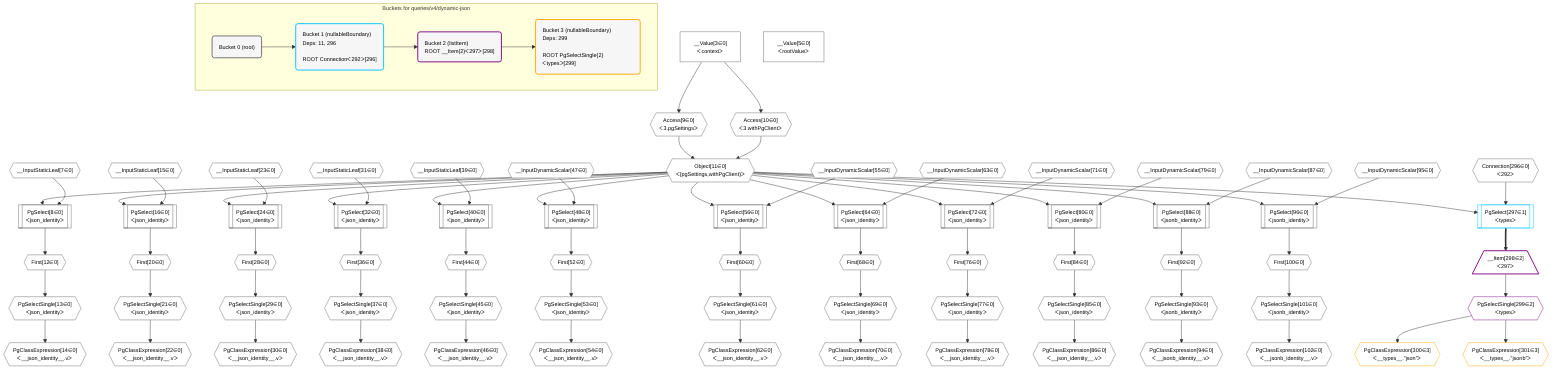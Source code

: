 %%{init: {'themeVariables': { 'fontSize': '12px'}}}%%
graph TD
    classDef path fill:#eee,stroke:#000,color:#000
    classDef plan fill:#fff,stroke-width:1px,color:#000
    classDef itemplan fill:#fff,stroke-width:2px,color:#000
    classDef unbatchedplan fill:#dff,stroke-width:1px,color:#000
    classDef sideeffectplan fill:#fcc,stroke-width:2px,color:#000
    classDef bucket fill:#f6f6f6,color:#000,stroke-width:2px,text-align:left


    %% define steps
    __Value3["__Value[3∈0]<br />ᐸcontextᐳ"]:::plan
    __Value5["__Value[5∈0]<br />ᐸrootValueᐳ"]:::plan
    __InputStaticLeaf7{{"__InputStaticLeaf[7∈0]"}}:::plan
    Access9{{"Access[9∈0]<br />ᐸ3.pgSettingsᐳ"}}:::plan
    Access10{{"Access[10∈0]<br />ᐸ3.withPgClientᐳ"}}:::plan
    Object11{{"Object[11∈0]<br />ᐸ{pgSettings,withPgClient}ᐳ"}}:::plan
    PgSelect8[["PgSelect[8∈0]<br />ᐸjson_identityᐳ"]]:::plan
    First12{{"First[12∈0]"}}:::plan
    PgSelectSingle13{{"PgSelectSingle[13∈0]<br />ᐸjson_identityᐳ"}}:::plan
    PgClassExpression14{{"PgClassExpression[14∈0]<br />ᐸ__json_identity__.vᐳ"}}:::plan
    __InputStaticLeaf15{{"__InputStaticLeaf[15∈0]"}}:::plan
    PgSelect16[["PgSelect[16∈0]<br />ᐸjson_identityᐳ"]]:::plan
    First20{{"First[20∈0]"}}:::plan
    PgSelectSingle21{{"PgSelectSingle[21∈0]<br />ᐸjson_identityᐳ"}}:::plan
    PgClassExpression22{{"PgClassExpression[22∈0]<br />ᐸ__json_identity__.vᐳ"}}:::plan
    __InputStaticLeaf23{{"__InputStaticLeaf[23∈0]"}}:::plan
    PgSelect24[["PgSelect[24∈0]<br />ᐸjson_identityᐳ"]]:::plan
    First28{{"First[28∈0]"}}:::plan
    PgSelectSingle29{{"PgSelectSingle[29∈0]<br />ᐸjson_identityᐳ"}}:::plan
    PgClassExpression30{{"PgClassExpression[30∈0]<br />ᐸ__json_identity__.vᐳ"}}:::plan
    __InputStaticLeaf31{{"__InputStaticLeaf[31∈0]"}}:::plan
    PgSelect32[["PgSelect[32∈0]<br />ᐸjson_identityᐳ"]]:::plan
    First36{{"First[36∈0]"}}:::plan
    PgSelectSingle37{{"PgSelectSingle[37∈0]<br />ᐸjson_identityᐳ"}}:::plan
    PgClassExpression38{{"PgClassExpression[38∈0]<br />ᐸ__json_identity__.vᐳ"}}:::plan
    __InputStaticLeaf39{{"__InputStaticLeaf[39∈0]"}}:::plan
    PgSelect40[["PgSelect[40∈0]<br />ᐸjson_identityᐳ"]]:::plan
    First44{{"First[44∈0]"}}:::plan
    PgSelectSingle45{{"PgSelectSingle[45∈0]<br />ᐸjson_identityᐳ"}}:::plan
    PgClassExpression46{{"PgClassExpression[46∈0]<br />ᐸ__json_identity__.vᐳ"}}:::plan
    __InputDynamicScalar47{{"__InputDynamicScalar[47∈0]"}}:::plan
    PgSelect48[["PgSelect[48∈0]<br />ᐸjson_identityᐳ"]]:::plan
    First52{{"First[52∈0]"}}:::plan
    PgSelectSingle53{{"PgSelectSingle[53∈0]<br />ᐸjson_identityᐳ"}}:::plan
    PgClassExpression54{{"PgClassExpression[54∈0]<br />ᐸ__json_identity__.vᐳ"}}:::plan
    __InputDynamicScalar55{{"__InputDynamicScalar[55∈0]"}}:::plan
    PgSelect56[["PgSelect[56∈0]<br />ᐸjson_identityᐳ"]]:::plan
    First60{{"First[60∈0]"}}:::plan
    PgSelectSingle61{{"PgSelectSingle[61∈0]<br />ᐸjson_identityᐳ"}}:::plan
    PgClassExpression62{{"PgClassExpression[62∈0]<br />ᐸ__json_identity__.vᐳ"}}:::plan
    __InputDynamicScalar63{{"__InputDynamicScalar[63∈0]"}}:::plan
    PgSelect64[["PgSelect[64∈0]<br />ᐸjson_identityᐳ"]]:::plan
    First68{{"First[68∈0]"}}:::plan
    PgSelectSingle69{{"PgSelectSingle[69∈0]<br />ᐸjson_identityᐳ"}}:::plan
    PgClassExpression70{{"PgClassExpression[70∈0]<br />ᐸ__json_identity__.vᐳ"}}:::plan
    __InputDynamicScalar71{{"__InputDynamicScalar[71∈0]"}}:::plan
    PgSelect72[["PgSelect[72∈0]<br />ᐸjson_identityᐳ"]]:::plan
    First76{{"First[76∈0]"}}:::plan
    PgSelectSingle77{{"PgSelectSingle[77∈0]<br />ᐸjson_identityᐳ"}}:::plan
    PgClassExpression78{{"PgClassExpression[78∈0]<br />ᐸ__json_identity__.vᐳ"}}:::plan
    __InputDynamicScalar79{{"__InputDynamicScalar[79∈0]"}}:::plan
    PgSelect80[["PgSelect[80∈0]<br />ᐸjson_identityᐳ"]]:::plan
    First84{{"First[84∈0]"}}:::plan
    PgSelectSingle85{{"PgSelectSingle[85∈0]<br />ᐸjson_identityᐳ"}}:::plan
    PgClassExpression86{{"PgClassExpression[86∈0]<br />ᐸ__json_identity__.vᐳ"}}:::plan
    __InputDynamicScalar87{{"__InputDynamicScalar[87∈0]"}}:::plan
    PgSelect88[["PgSelect[88∈0]<br />ᐸjsonb_identityᐳ"]]:::plan
    First92{{"First[92∈0]"}}:::plan
    PgSelectSingle93{{"PgSelectSingle[93∈0]<br />ᐸjsonb_identityᐳ"}}:::plan
    PgClassExpression94{{"PgClassExpression[94∈0]<br />ᐸ__jsonb_identity__.vᐳ"}}:::plan
    __InputDynamicScalar95{{"__InputDynamicScalar[95∈0]"}}:::plan
    PgSelect96[["PgSelect[96∈0]<br />ᐸjsonb_identityᐳ"]]:::plan
    First100{{"First[100∈0]"}}:::plan
    PgSelectSingle101{{"PgSelectSingle[101∈0]<br />ᐸjsonb_identityᐳ"}}:::plan
    PgClassExpression102{{"PgClassExpression[102∈0]<br />ᐸ__jsonb_identity__.vᐳ"}}:::plan
    Connection296{{"Connection[296∈0]<br />ᐸ292ᐳ"}}:::plan
    PgSelect297[["PgSelect[297∈1]<br />ᐸtypesᐳ"]]:::plan
    __Item298[/"__Item[298∈2]<br />ᐸ297ᐳ"\]:::itemplan
    PgSelectSingle299{{"PgSelectSingle[299∈2]<br />ᐸtypesᐳ"}}:::plan
    PgClassExpression300{{"PgClassExpression[300∈3]<br />ᐸ__types__.”json”ᐳ"}}:::plan
    PgClassExpression301{{"PgClassExpression[301∈3]<br />ᐸ__types__.”jsonb”ᐳ"}}:::plan

    %% plan dependencies
    __Value3 --> Access9
    __Value3 --> Access10
    Access9 & Access10 --> Object11
    Object11 & __InputStaticLeaf7 --> PgSelect8
    PgSelect8 --> First12
    First12 --> PgSelectSingle13
    PgSelectSingle13 --> PgClassExpression14
    Object11 & __InputStaticLeaf15 --> PgSelect16
    PgSelect16 --> First20
    First20 --> PgSelectSingle21
    PgSelectSingle21 --> PgClassExpression22
    Object11 & __InputStaticLeaf23 --> PgSelect24
    PgSelect24 --> First28
    First28 --> PgSelectSingle29
    PgSelectSingle29 --> PgClassExpression30
    Object11 & __InputStaticLeaf31 --> PgSelect32
    PgSelect32 --> First36
    First36 --> PgSelectSingle37
    PgSelectSingle37 --> PgClassExpression38
    Object11 & __InputStaticLeaf39 --> PgSelect40
    PgSelect40 --> First44
    First44 --> PgSelectSingle45
    PgSelectSingle45 --> PgClassExpression46
    Object11 & __InputDynamicScalar47 --> PgSelect48
    PgSelect48 --> First52
    First52 --> PgSelectSingle53
    PgSelectSingle53 --> PgClassExpression54
    Object11 & __InputDynamicScalar55 --> PgSelect56
    PgSelect56 --> First60
    First60 --> PgSelectSingle61
    PgSelectSingle61 --> PgClassExpression62
    Object11 & __InputDynamicScalar63 --> PgSelect64
    PgSelect64 --> First68
    First68 --> PgSelectSingle69
    PgSelectSingle69 --> PgClassExpression70
    Object11 & __InputDynamicScalar71 --> PgSelect72
    PgSelect72 --> First76
    First76 --> PgSelectSingle77
    PgSelectSingle77 --> PgClassExpression78
    Object11 & __InputDynamicScalar79 --> PgSelect80
    PgSelect80 --> First84
    First84 --> PgSelectSingle85
    PgSelectSingle85 --> PgClassExpression86
    Object11 & __InputDynamicScalar87 --> PgSelect88
    PgSelect88 --> First92
    First92 --> PgSelectSingle93
    PgSelectSingle93 --> PgClassExpression94
    Object11 & __InputDynamicScalar95 --> PgSelect96
    PgSelect96 --> First100
    First100 --> PgSelectSingle101
    PgSelectSingle101 --> PgClassExpression102
    Object11 & Connection296 --> PgSelect297
    PgSelect297 ==> __Item298
    __Item298 --> PgSelectSingle299
    PgSelectSingle299 --> PgClassExpression300
    PgSelectSingle299 --> PgClassExpression301

    subgraph "Buckets for queries/v4/dynamic-json"
    Bucket0("Bucket 0 (root)"):::bucket
    classDef bucket0 stroke:#696969
    class Bucket0,__Value3,__Value5,__InputStaticLeaf7,PgSelect8,Access9,Access10,Object11,First12,PgSelectSingle13,PgClassExpression14,__InputStaticLeaf15,PgSelect16,First20,PgSelectSingle21,PgClassExpression22,__InputStaticLeaf23,PgSelect24,First28,PgSelectSingle29,PgClassExpression30,__InputStaticLeaf31,PgSelect32,First36,PgSelectSingle37,PgClassExpression38,__InputStaticLeaf39,PgSelect40,First44,PgSelectSingle45,PgClassExpression46,__InputDynamicScalar47,PgSelect48,First52,PgSelectSingle53,PgClassExpression54,__InputDynamicScalar55,PgSelect56,First60,PgSelectSingle61,PgClassExpression62,__InputDynamicScalar63,PgSelect64,First68,PgSelectSingle69,PgClassExpression70,__InputDynamicScalar71,PgSelect72,First76,PgSelectSingle77,PgClassExpression78,__InputDynamicScalar79,PgSelect80,First84,PgSelectSingle85,PgClassExpression86,__InputDynamicScalar87,PgSelect88,First92,PgSelectSingle93,PgClassExpression94,__InputDynamicScalar95,PgSelect96,First100,PgSelectSingle101,PgClassExpression102,Connection296 bucket0
    Bucket1("Bucket 1 (nullableBoundary)<br />Deps: 11, 296<br /><br />ROOT Connectionᐸ292ᐳ[296]"):::bucket
    classDef bucket1 stroke:#00bfff
    class Bucket1,PgSelect297 bucket1
    Bucket2("Bucket 2 (listItem)<br />ROOT __Item{2}ᐸ297ᐳ[298]"):::bucket
    classDef bucket2 stroke:#7f007f
    class Bucket2,__Item298,PgSelectSingle299 bucket2
    Bucket3("Bucket 3 (nullableBoundary)<br />Deps: 299<br /><br />ROOT PgSelectSingle{2}ᐸtypesᐳ[299]"):::bucket
    classDef bucket3 stroke:#ffa500
    class Bucket3,PgClassExpression300,PgClassExpression301 bucket3
    Bucket0 --> Bucket1
    Bucket1 --> Bucket2
    Bucket2 --> Bucket3
    end